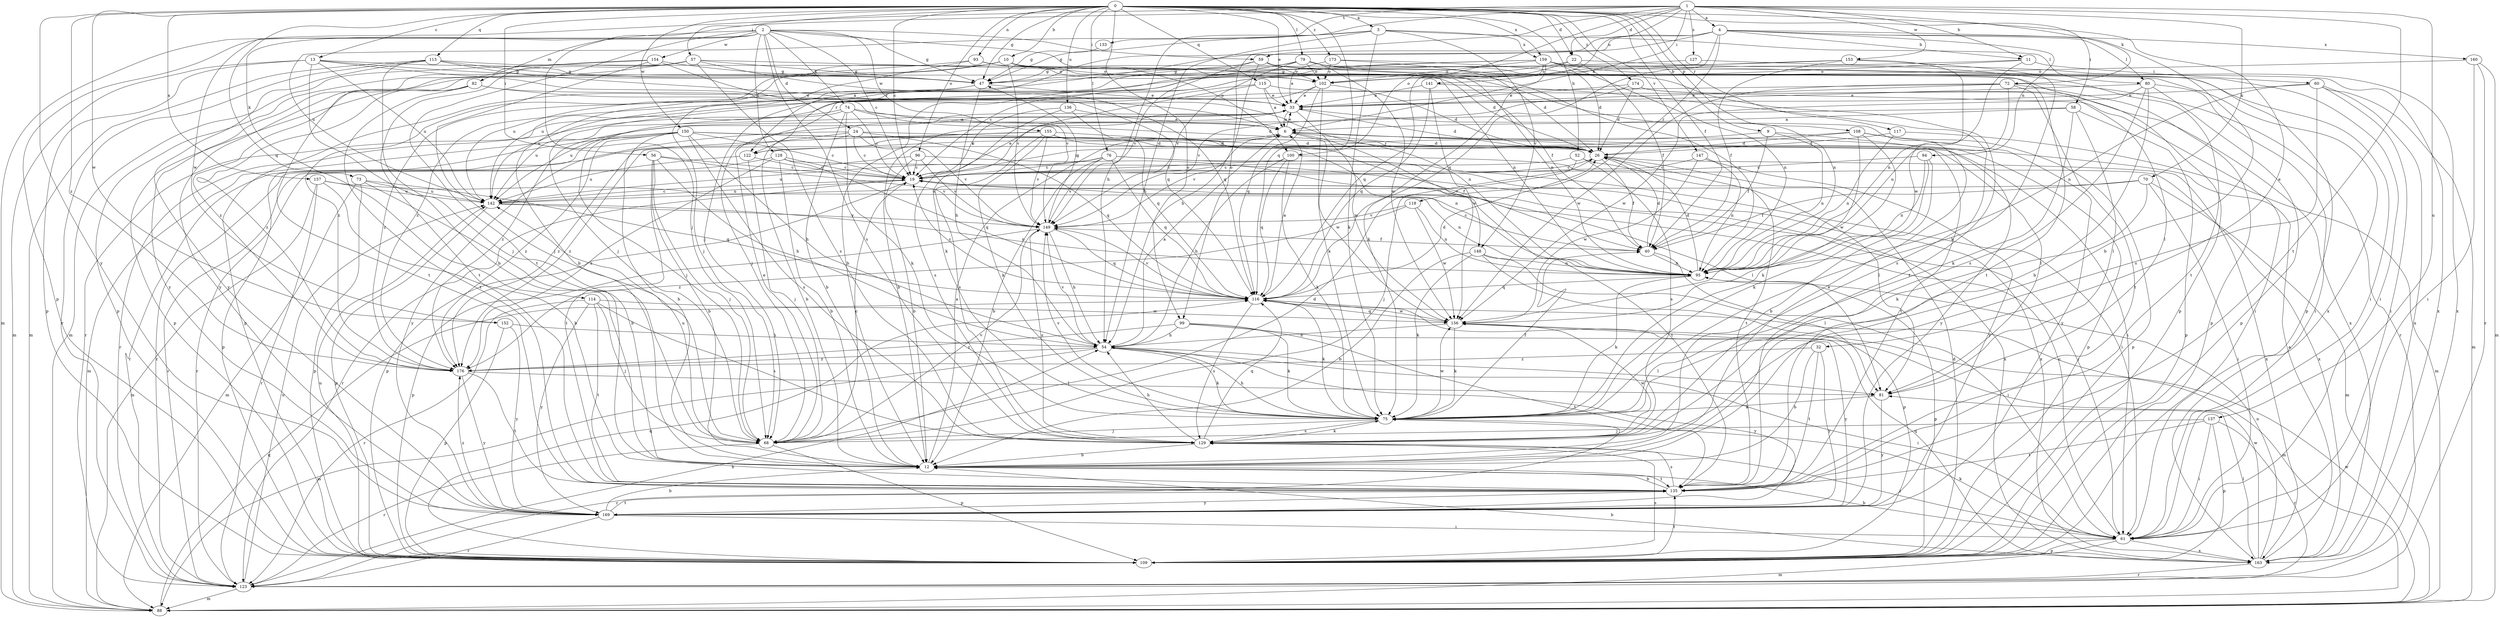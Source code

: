 strict digraph  {
0;
1;
2;
3;
4;
6;
9;
10;
11;
12;
13;
19;
22;
24;
26;
32;
33;
40;
47;
52;
54;
56;
57;
58;
59;
60;
61;
68;
70;
72;
73;
74;
75;
76;
79;
80;
81;
82;
88;
93;
94;
95;
96;
99;
100;
102;
108;
109;
113;
114;
115;
116;
117;
118;
122;
123;
127;
128;
129;
133;
135;
136;
137;
141;
142;
147;
148;
149;
150;
152;
153;
154;
155;
156;
157;
159;
160;
163;
169;
173;
174;
176;
0 -> 3  [label=a];
0 -> 9  [label=b];
0 -> 10  [label=b];
0 -> 13  [label=c];
0 -> 19  [label=c];
0 -> 22  [label=d];
0 -> 32  [label=e];
0 -> 33  [label=e];
0 -> 40  [label=f];
0 -> 47  [label=g];
0 -> 52  [label=h];
0 -> 56  [label=i];
0 -> 57  [label=i];
0 -> 58  [label=i];
0 -> 76  [label=l];
0 -> 79  [label=l];
0 -> 93  [label=n];
0 -> 96  [label=o];
0 -> 99  [label=o];
0 -> 108  [label=p];
0 -> 113  [label=q];
0 -> 114  [label=q];
0 -> 115  [label=q];
0 -> 116  [label=q];
0 -> 117  [label=r];
0 -> 136  [label=u];
0 -> 147  [label=v];
0 -> 150  [label=w];
0 -> 152  [label=w];
0 -> 157  [label=x];
0 -> 159  [label=x];
0 -> 169  [label=y];
0 -> 173  [label=z];
0 -> 174  [label=z];
0 -> 176  [label=z];
1 -> 4  [label=a];
1 -> 6  [label=a];
1 -> 11  [label=b];
1 -> 22  [label=d];
1 -> 54  [label=h];
1 -> 68  [label=j];
1 -> 70  [label=k];
1 -> 72  [label=k];
1 -> 99  [label=o];
1 -> 100  [label=o];
1 -> 127  [label=s];
1 -> 133  [label=t];
1 -> 135  [label=t];
1 -> 137  [label=u];
1 -> 141  [label=u];
1 -> 152  [label=w];
1 -> 153  [label=w];
2 -> 19  [label=c];
2 -> 24  [label=d];
2 -> 47  [label=g];
2 -> 59  [label=i];
2 -> 73  [label=k];
2 -> 74  [label=k];
2 -> 82  [label=m];
2 -> 88  [label=m];
2 -> 100  [label=o];
2 -> 109  [label=p];
2 -> 128  [label=s];
2 -> 129  [label=s];
2 -> 135  [label=t];
2 -> 154  [label=w];
2 -> 155  [label=w];
3 -> 47  [label=g];
3 -> 54  [label=h];
3 -> 75  [label=k];
3 -> 80  [label=l];
3 -> 142  [label=u];
3 -> 148  [label=v];
3 -> 159  [label=x];
4 -> 11  [label=b];
4 -> 12  [label=b];
4 -> 59  [label=i];
4 -> 68  [label=j];
4 -> 80  [label=l];
4 -> 94  [label=n];
4 -> 116  [label=q];
4 -> 118  [label=r];
4 -> 122  [label=r];
4 -> 160  [label=x];
6 -> 26  [label=d];
6 -> 33  [label=e];
6 -> 109  [label=p];
6 -> 122  [label=r];
6 -> 148  [label=v];
6 -> 149  [label=v];
6 -> 156  [label=w];
6 -> 169  [label=y];
9 -> 40  [label=f];
9 -> 95  [label=n];
9 -> 122  [label=r];
9 -> 135  [label=t];
10 -> 12  [label=b];
10 -> 95  [label=n];
10 -> 102  [label=o];
10 -> 149  [label=v];
10 -> 163  [label=x];
10 -> 169  [label=y];
10 -> 176  [label=z];
11 -> 60  [label=i];
11 -> 95  [label=n];
11 -> 102  [label=o];
11 -> 122  [label=r];
12 -> 6  [label=a];
12 -> 33  [label=e];
12 -> 135  [label=t];
13 -> 12  [label=b];
13 -> 26  [label=d];
13 -> 47  [label=g];
13 -> 88  [label=m];
13 -> 109  [label=p];
13 -> 116  [label=q];
13 -> 142  [label=u];
19 -> 33  [label=e];
19 -> 61  [label=i];
19 -> 109  [label=p];
19 -> 123  [label=r];
19 -> 135  [label=t];
19 -> 142  [label=u];
22 -> 40  [label=f];
22 -> 102  [label=o];
22 -> 135  [label=t];
22 -> 176  [label=z];
24 -> 12  [label=b];
24 -> 19  [label=c];
24 -> 26  [label=d];
24 -> 116  [label=q];
24 -> 149  [label=v];
24 -> 169  [label=y];
24 -> 176  [label=z];
26 -> 19  [label=c];
26 -> 40  [label=f];
26 -> 135  [label=t];
26 -> 163  [label=x];
32 -> 12  [label=b];
32 -> 135  [label=t];
32 -> 169  [label=y];
32 -> 176  [label=z];
33 -> 6  [label=a];
33 -> 12  [label=b];
33 -> 26  [label=d];
33 -> 142  [label=u];
33 -> 156  [label=w];
33 -> 176  [label=z];
40 -> 19  [label=c];
40 -> 26  [label=d];
40 -> 81  [label=l];
40 -> 95  [label=n];
47 -> 33  [label=e];
47 -> 54  [label=h];
47 -> 109  [label=p];
47 -> 176  [label=z];
52 -> 19  [label=c];
52 -> 68  [label=j];
52 -> 81  [label=l];
52 -> 129  [label=s];
54 -> 6  [label=a];
54 -> 61  [label=i];
54 -> 75  [label=k];
54 -> 81  [label=l];
54 -> 88  [label=m];
54 -> 149  [label=v];
54 -> 169  [label=y];
54 -> 176  [label=z];
56 -> 12  [label=b];
56 -> 19  [label=c];
56 -> 54  [label=h];
56 -> 68  [label=j];
56 -> 135  [label=t];
56 -> 149  [label=v];
57 -> 47  [label=g];
57 -> 95  [label=n];
57 -> 109  [label=p];
57 -> 116  [label=q];
57 -> 129  [label=s];
57 -> 135  [label=t];
57 -> 169  [label=y];
58 -> 6  [label=a];
58 -> 75  [label=k];
58 -> 81  [label=l];
58 -> 109  [label=p];
58 -> 142  [label=u];
59 -> 54  [label=h];
59 -> 95  [label=n];
59 -> 102  [label=o];
59 -> 109  [label=p];
59 -> 149  [label=v];
59 -> 176  [label=z];
60 -> 33  [label=e];
60 -> 61  [label=i];
60 -> 88  [label=m];
60 -> 95  [label=n];
60 -> 129  [label=s];
60 -> 163  [label=x];
61 -> 12  [label=b];
61 -> 19  [label=c];
61 -> 75  [label=k];
61 -> 88  [label=m];
61 -> 109  [label=p];
61 -> 163  [label=x];
68 -> 19  [label=c];
68 -> 26  [label=d];
68 -> 33  [label=e];
68 -> 109  [label=p];
68 -> 123  [label=r];
68 -> 142  [label=u];
68 -> 149  [label=v];
70 -> 40  [label=f];
70 -> 61  [label=i];
70 -> 75  [label=k];
70 -> 88  [label=m];
70 -> 142  [label=u];
72 -> 33  [label=e];
72 -> 95  [label=n];
72 -> 109  [label=p];
72 -> 123  [label=r];
72 -> 135  [label=t];
72 -> 142  [label=u];
72 -> 156  [label=w];
73 -> 12  [label=b];
73 -> 88  [label=m];
73 -> 109  [label=p];
73 -> 116  [label=q];
73 -> 142  [label=u];
74 -> 6  [label=a];
74 -> 12  [label=b];
74 -> 19  [label=c];
74 -> 26  [label=d];
74 -> 68  [label=j];
74 -> 75  [label=k];
74 -> 123  [label=r];
75 -> 40  [label=f];
75 -> 54  [label=h];
75 -> 68  [label=j];
75 -> 123  [label=r];
75 -> 129  [label=s];
75 -> 149  [label=v];
75 -> 156  [label=w];
76 -> 12  [label=b];
76 -> 19  [label=c];
76 -> 61  [label=i];
76 -> 116  [label=q];
76 -> 142  [label=u];
76 -> 149  [label=v];
76 -> 163  [label=x];
79 -> 12  [label=b];
79 -> 47  [label=g];
79 -> 61  [label=i];
79 -> 102  [label=o];
79 -> 135  [label=t];
79 -> 149  [label=v];
79 -> 156  [label=w];
80 -> 12  [label=b];
80 -> 33  [label=e];
80 -> 61  [label=i];
80 -> 109  [label=p];
80 -> 129  [label=s];
80 -> 156  [label=w];
81 -> 75  [label=k];
81 -> 169  [label=y];
82 -> 33  [label=e];
82 -> 95  [label=n];
82 -> 109  [label=p];
82 -> 135  [label=t];
82 -> 176  [label=z];
88 -> 116  [label=q];
88 -> 156  [label=w];
93 -> 68  [label=j];
93 -> 95  [label=n];
93 -> 102  [label=o];
93 -> 142  [label=u];
94 -> 12  [label=b];
94 -> 19  [label=c];
94 -> 75  [label=k];
94 -> 95  [label=n];
95 -> 26  [label=d];
95 -> 75  [label=k];
95 -> 109  [label=p];
95 -> 116  [label=q];
96 -> 12  [label=b];
96 -> 19  [label=c];
96 -> 81  [label=l];
96 -> 123  [label=r];
96 -> 149  [label=v];
99 -> 54  [label=h];
99 -> 75  [label=k];
99 -> 135  [label=t];
99 -> 169  [label=y];
99 -> 176  [label=z];
100 -> 19  [label=c];
100 -> 54  [label=h];
100 -> 75  [label=k];
100 -> 116  [label=q];
100 -> 163  [label=x];
102 -> 26  [label=d];
102 -> 33  [label=e];
102 -> 68  [label=j];
102 -> 75  [label=k];
102 -> 116  [label=q];
108 -> 19  [label=c];
108 -> 26  [label=d];
108 -> 75  [label=k];
108 -> 109  [label=p];
108 -> 156  [label=w];
108 -> 169  [label=y];
109 -> 26  [label=d];
109 -> 116  [label=q];
109 -> 129  [label=s];
109 -> 135  [label=t];
109 -> 142  [label=u];
113 -> 6  [label=a];
113 -> 40  [label=f];
113 -> 47  [label=g];
113 -> 68  [label=j];
113 -> 88  [label=m];
113 -> 123  [label=r];
113 -> 169  [label=y];
114 -> 68  [label=j];
114 -> 123  [label=r];
114 -> 129  [label=s];
114 -> 135  [label=t];
114 -> 156  [label=w];
114 -> 169  [label=y];
115 -> 6  [label=a];
115 -> 33  [label=e];
115 -> 61  [label=i];
115 -> 75  [label=k];
115 -> 123  [label=r];
116 -> 6  [label=a];
116 -> 19  [label=c];
116 -> 26  [label=d];
116 -> 75  [label=k];
116 -> 88  [label=m];
116 -> 129  [label=s];
116 -> 149  [label=v];
116 -> 156  [label=w];
117 -> 26  [label=d];
117 -> 88  [label=m];
117 -> 95  [label=n];
118 -> 95  [label=n];
118 -> 149  [label=v];
118 -> 156  [label=w];
118 -> 176  [label=z];
122 -> 19  [label=c];
122 -> 68  [label=j];
122 -> 142  [label=u];
123 -> 54  [label=h];
123 -> 88  [label=m];
123 -> 142  [label=u];
127 -> 47  [label=g];
127 -> 163  [label=x];
128 -> 12  [label=b];
128 -> 19  [label=c];
128 -> 116  [label=q];
128 -> 123  [label=r];
128 -> 163  [label=x];
128 -> 176  [label=z];
129 -> 12  [label=b];
129 -> 54  [label=h];
129 -> 61  [label=i];
129 -> 75  [label=k];
129 -> 116  [label=q];
129 -> 156  [label=w];
133 -> 47  [label=g];
135 -> 12  [label=b];
135 -> 129  [label=s];
135 -> 169  [label=y];
136 -> 6  [label=a];
136 -> 19  [label=c];
136 -> 116  [label=q];
136 -> 129  [label=s];
137 -> 61  [label=i];
137 -> 68  [label=j];
137 -> 109  [label=p];
137 -> 123  [label=r];
137 -> 135  [label=t];
141 -> 33  [label=e];
141 -> 116  [label=q];
141 -> 129  [label=s];
141 -> 156  [label=w];
142 -> 19  [label=c];
142 -> 95  [label=n];
142 -> 109  [label=p];
142 -> 149  [label=v];
147 -> 19  [label=c];
147 -> 95  [label=n];
147 -> 156  [label=w];
147 -> 169  [label=y];
148 -> 12  [label=b];
148 -> 61  [label=i];
148 -> 75  [label=k];
148 -> 95  [label=n];
148 -> 109  [label=p];
149 -> 40  [label=f];
149 -> 47  [label=g];
149 -> 54  [label=h];
149 -> 109  [label=p];
149 -> 116  [label=q];
149 -> 129  [label=s];
150 -> 12  [label=b];
150 -> 19  [label=c];
150 -> 26  [label=d];
150 -> 54  [label=h];
150 -> 61  [label=i];
150 -> 81  [label=l];
150 -> 88  [label=m];
150 -> 109  [label=p];
150 -> 123  [label=r];
150 -> 129  [label=s];
150 -> 176  [label=z];
152 -> 54  [label=h];
152 -> 109  [label=p];
152 -> 169  [label=y];
153 -> 19  [label=c];
153 -> 40  [label=f];
153 -> 47  [label=g];
153 -> 75  [label=k];
153 -> 156  [label=w];
154 -> 47  [label=g];
154 -> 68  [label=j];
154 -> 88  [label=m];
154 -> 135  [label=t];
154 -> 149  [label=v];
155 -> 26  [label=d];
155 -> 40  [label=f];
155 -> 75  [label=k];
155 -> 95  [label=n];
155 -> 123  [label=r];
155 -> 129  [label=s];
155 -> 149  [label=v];
155 -> 176  [label=z];
156 -> 54  [label=h];
156 -> 75  [label=k];
156 -> 116  [label=q];
157 -> 12  [label=b];
157 -> 88  [label=m];
157 -> 95  [label=n];
157 -> 123  [label=r];
157 -> 142  [label=u];
159 -> 26  [label=d];
159 -> 61  [label=i];
159 -> 68  [label=j];
159 -> 75  [label=k];
159 -> 95  [label=n];
159 -> 102  [label=o];
159 -> 116  [label=q];
159 -> 135  [label=t];
159 -> 142  [label=u];
159 -> 163  [label=x];
160 -> 61  [label=i];
160 -> 88  [label=m];
160 -> 102  [label=o];
160 -> 123  [label=r];
163 -> 6  [label=a];
163 -> 12  [label=b];
163 -> 81  [label=l];
163 -> 95  [label=n];
163 -> 116  [label=q];
163 -> 123  [label=r];
163 -> 156  [label=w];
169 -> 12  [label=b];
169 -> 61  [label=i];
169 -> 123  [label=r];
169 -> 135  [label=t];
169 -> 176  [label=z];
173 -> 26  [label=d];
173 -> 33  [label=e];
173 -> 102  [label=o];
173 -> 109  [label=p];
174 -> 26  [label=d];
174 -> 33  [label=e];
174 -> 81  [label=l];
174 -> 149  [label=v];
174 -> 163  [label=x];
176 -> 81  [label=l];
176 -> 135  [label=t];
176 -> 169  [label=y];
}
